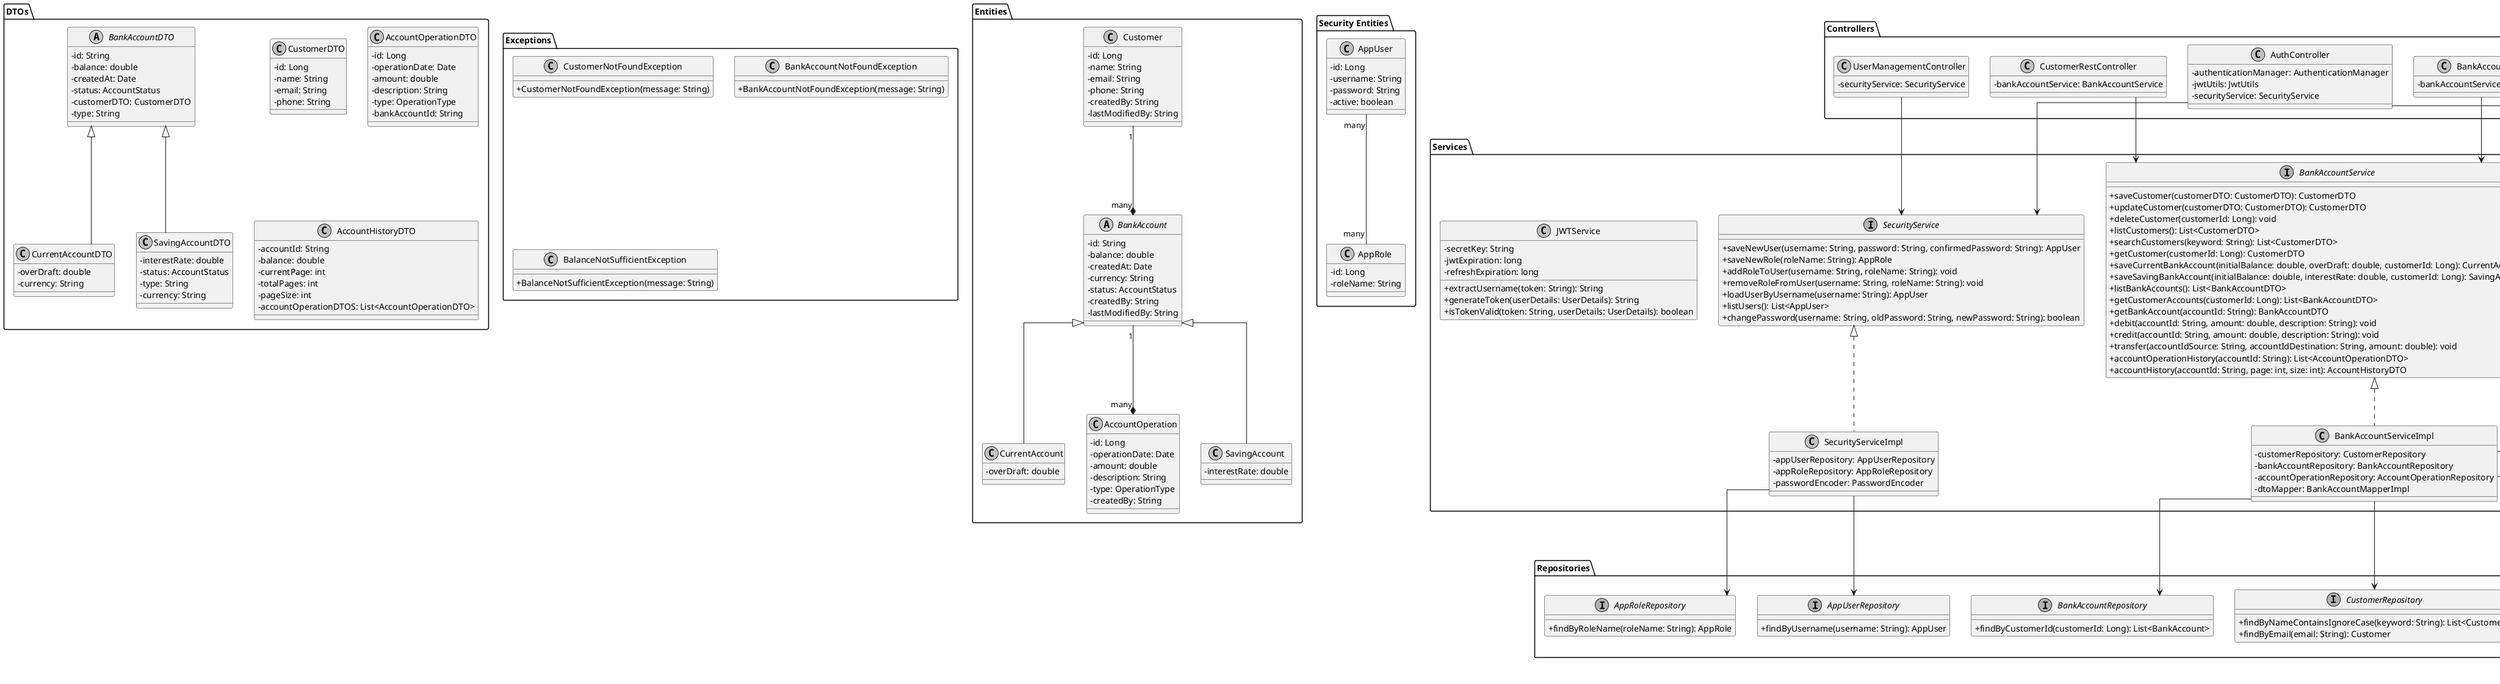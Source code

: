 @startuml Digital Banking Backend - Class Diagram

' Style settings
skinparam classAttributeIconSize 0
skinparam monochrome true
skinparam shadowing false
skinparam linetype ortho

' Package Entities
package "Entities" {
  abstract class BankAccount {
    -id: String
    -balance: double
    -createdAt: Date
    -currency: String
    -status: AccountStatus
    -createdBy: String
    -lastModifiedBy: String
  }
  
  class SavingAccount {
    -interestRate: double
  }
  
  class CurrentAccount {
    -overDraft: double
  }
  
  class Customer {
    -id: Long
    -name: String
    -email: String
    -phone: String
    -createdBy: String
    -lastModifiedBy: String
  }
  
  class AccountOperation {
    -id: Long
    -operationDate: Date
    -amount: double
    -description: String
    -type: OperationType
    -createdBy: String
  }
}

' Package Security Entities
package "Security Entities" {
  class AppUser {
    -id: Long
    -username: String
    -password: String
    -active: boolean
  }
  
  class AppRole {
    -id: Long
    -roleName: String
  }
}

' Package Services
package "Services" {
  interface BankAccountService {
    +saveCustomer(customerDTO: CustomerDTO): CustomerDTO
    +updateCustomer(customerDTO: CustomerDTO): CustomerDTO
    +deleteCustomer(customerId: Long): void
    +listCustomers(): List<CustomerDTO>
    +searchCustomers(keyword: String): List<CustomerDTO>
    +getCustomer(customerId: Long): CustomerDTO
    +saveCurrentBankAccount(initialBalance: double, overDraft: double, customerId: Long): CurrentAccountDTO
    +saveSavingBankAccount(initialBalance: double, interestRate: double, customerId: Long): SavingAccountDTO
    +listBankAccounts(): List<BankAccountDTO>
    +getCustomerAccounts(customerId: Long): List<BankAccountDTO>
    +getBankAccount(accountId: String): BankAccountDTO
    +debit(accountId: String, amount: double, description: String): void
    +credit(accountId: String, amount: double, description: String): void
    +transfer(accountIdSource: String, accountIdDestination: String, amount: double): void
    +accountOperationHistory(accountId: String): List<AccountOperationDTO>
    +accountHistory(accountId: String, page: int, size: int): AccountHistoryDTO
  }
  
  class BankAccountServiceImpl {
    -customerRepository: CustomerRepository
    -bankAccountRepository: BankAccountRepository
    -accountOperationRepository: AccountOperationRepository
    -dtoMapper: BankAccountMapperImpl
  }
  
  interface SecurityService {
    +saveNewUser(username: String, password: String, confirmedPassword: String): AppUser
    +saveNewRole(roleName: String): AppRole
    +addRoleToUser(username: String, roleName: String): void
    +removeRoleFromUser(username: String, roleName: String): void
    +loadUserByUsername(username: String): AppUser
    +listUsers(): List<AppUser>
    +changePassword(username: String, oldPassword: String, newPassword: String): boolean
  }
  
  class SecurityServiceImpl {
    -appUserRepository: AppUserRepository
    -appRoleRepository: AppRoleRepository
    -passwordEncoder: PasswordEncoder
  }
  
  class JWTService {
    -secretKey: String
    -jwtExpiration: long
    -refreshExpiration: long
    +extractUsername(token: String): String
    +generateToken(userDetails: UserDetails): String
    +isTokenValid(token: String, userDetails: UserDetails): boolean
  }
}

' Package Controllers
package "Controllers" {
  class CustomerRestController {
    -bankAccountService: BankAccountService
  }
  
  class BankAccountRestController {
    -bankAccountService: BankAccountService
  }
  
  class AuthController {
    -authenticationManager: AuthenticationManager
    -jwtUtils: JwtUtils
    -securityService: SecurityService
  }
  
  class UserManagementController {
    -securityService: SecurityService
  }
}

' Package Repositories
package "Repositories" {
  interface CustomerRepository {
    +findByNameContainsIgnoreCase(keyword: String): List<Customer>
    +findByEmail(email: String): Customer
  }
  
  interface BankAccountRepository {
    +findByCustomerId(customerId: Long): List<BankAccount>
  }
  
  interface AccountOperationRepository {
    +findByBankAccountId(accountId: String): List<AccountOperation>
    +findByBankAccountId(accountId: String, pageable: Pageable): Page<AccountOperation>
    +findByBankAccountIdOrderByOperationDateDesc(accountId: String, pageable: Pageable): Page<AccountOperation>
  }
  
  interface AppUserRepository {
    +findByUsername(username: String): AppUser
  }
  
  interface AppRoleRepository {
    +findByRoleName(roleName: String): AppRole
  }
}

' Package DTOs
package "DTOs" {
  class CustomerDTO {
    -id: Long
    -name: String
    -email: String
    -phone: String
  }
  
  abstract class BankAccountDTO {
    -id: String
    -balance: double
    -createdAt: Date
    -status: AccountStatus
    -customerDTO: CustomerDTO
    -type: String
  }
  
  class CurrentAccountDTO {
    -overDraft: double
    -currency: String
  }
  
  class SavingAccountDTO {
    -interestRate: double
    -status: AccountStatus
    -type: String
    -currency: String
  }
  
  class AccountOperationDTO {
    -id: Long
    -operationDate: Date
    -amount: double
    -description: String
    -type: OperationType
    -bankAccountId: String
  }
  
  class AccountHistoryDTO {
    -accountId: String
    -balance: double
    -currentPage: int
    -totalPages: int
    -pageSize: int
    -accountOperationDTOS: List<AccountOperationDTO>
  }
}

' Package Enums
package "Enums" {
  enum AccountStatus {
    CREATED
    ACTIVATED
    SUSPENDED
    BLOCKED
  }
  
  enum OperationType {
    DEBIT
    CREDIT
  }
}

' Package Mappers
package "Mappers" {
  class BankAccountMapperImpl {
    +fromCustomer(customer: Customer): CustomerDTO
    +fromCustomerDTO(customerDTO: CustomerDTO): Customer
    +fromSavingAccount(savingAccount: SavingAccount): SavingAccountDTO
    +fromSavingAccountDTO(savingAccountDTO: SavingAccountDTO): SavingAccount
    +fromCurrentAccount(currentAccount: CurrentAccount): CurrentAccountDTO
    +fromCurrentAccountDTO(currentAccountDTO: CurrentAccountDTO): CurrentAccount
    +fromAccountOperation(accountOperation: AccountOperation): AccountOperationDTO
  }
}

' Package Exceptions
package "Exceptions" {
  class CustomerNotFoundException {
    +CustomerNotFoundException(message: String)
  }
  
  class BankAccountNotFoundException {
    +BankAccountNotFoundException(message: String)
  }
  
  class BalanceNotSufficientException {
    +BalanceNotSufficientException(message: String)
  }
}

' Package JWT
package "JWT" {
  class JwtUtils {
    -jwtSecret: String
    -jwtExpirationMs: long
    +generateJwtToken(authentication: Authentication): String
    +getUsernameFromJwtToken(token: String): String
    +validateJwtToken(authToken: String): boolean
  }
}

' Relations
BankAccount <|-- SavingAccount
BankAccount <|-- CurrentAccount
Customer "1" --* "many" BankAccount
BankAccount "1" --* "many" AccountOperation
AppUser "many" -- "many" AppRole

BankAccountService <|.. BankAccountServiceImpl
SecurityService <|.. SecurityServiceImpl

CustomerRestController --> BankAccountService
BankAccountRestController --> BankAccountService
AuthController --> SecurityService
AuthController --> JwtUtils
UserManagementController --> SecurityService

BankAccountServiceImpl --> CustomerRepository
BankAccountServiceImpl --> BankAccountRepository
BankAccountServiceImpl --> AccountOperationRepository
BankAccountServiceImpl --> BankAccountMapperImpl

SecurityServiceImpl --> AppUserRepository
SecurityServiceImpl --> AppRoleRepository

BankAccountDTO <|-- CurrentAccountDTO
BankAccountDTO <|-- SavingAccountDTO

@enduml